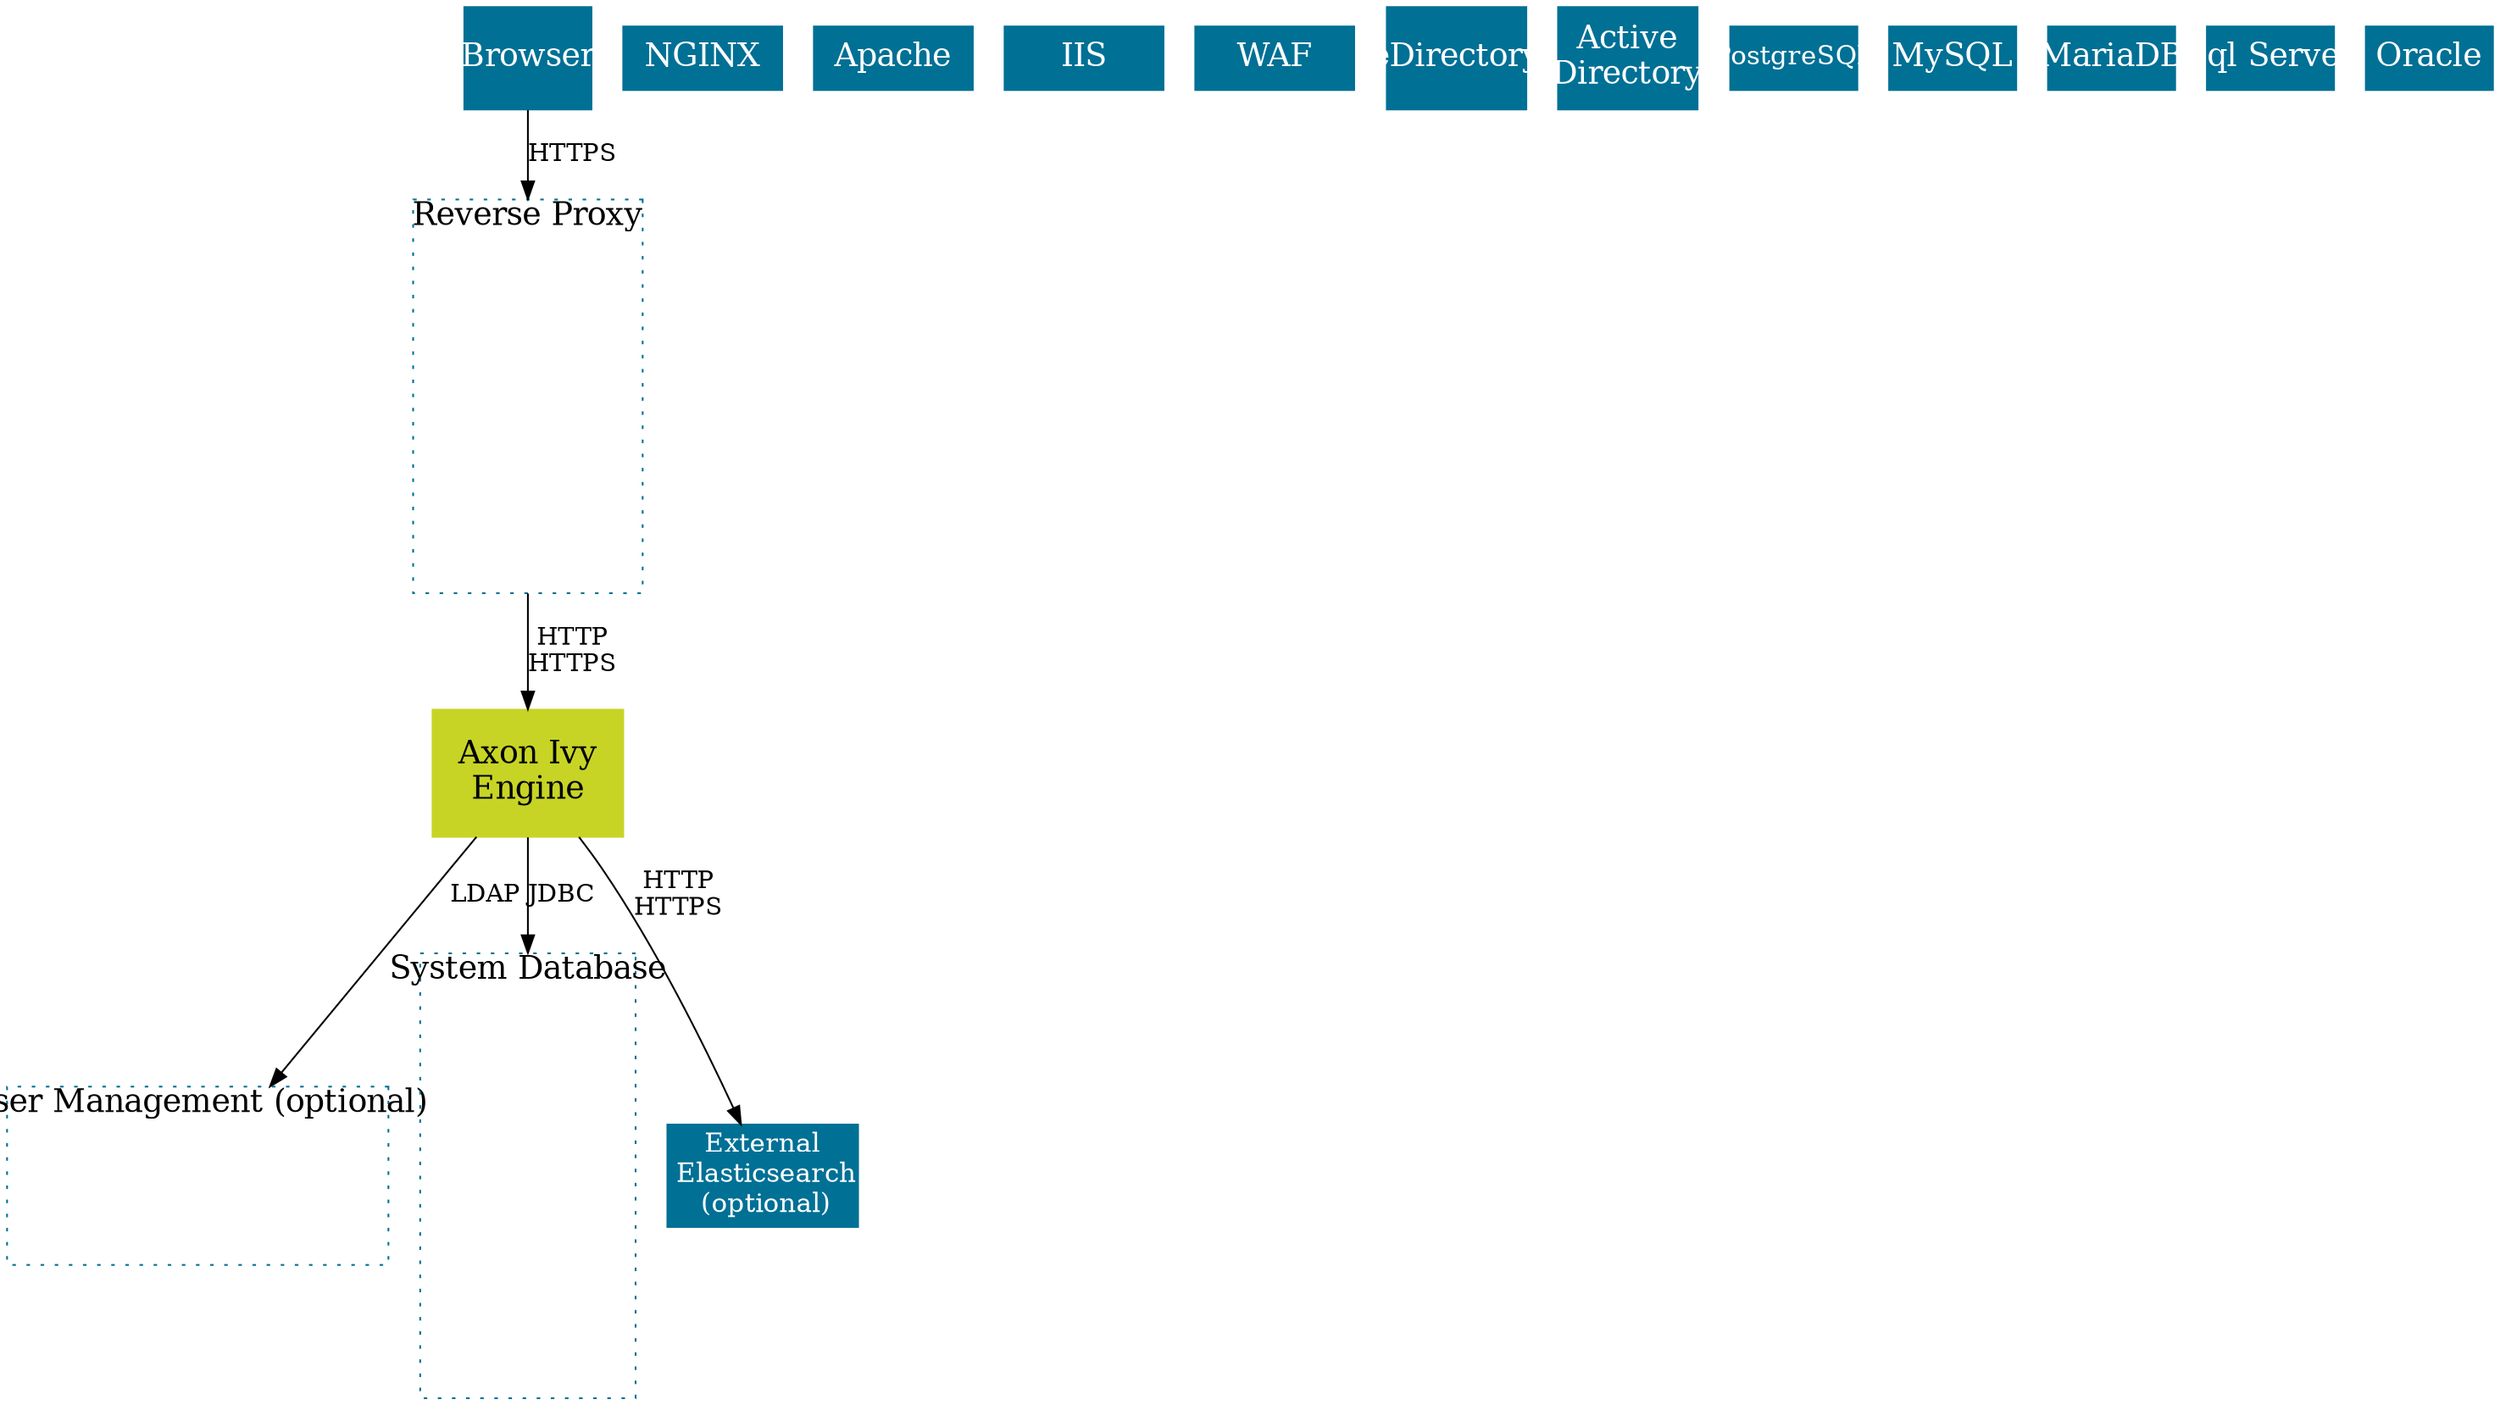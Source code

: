 
digraph overview {
  node [
    shape=box, 
    style=filled,
    margin=0 width=2 height=0.8
    fontcolor="white",    
    color="#007095",
    fixedsize=true,
    fontsize=18
  ];

  browser [ label="Browser", pos = "0,2.5!", width=1];

  frontendServers [ label="Reverse Proxy",pos = "2.25,2.5!" width=1.8 height=3.1 style="dotted" fontcolor="black" labelloc="t"];
  frontendNginx [ label="NGINX",pos = "2.25,3.4!" width=1.25 height=0.5];
  frontendApache [ label="Apache",pos = "2.25,2.8!" width=1.25 height=0.5];
  frontendIIS [ label="IIS",pos = "2.25,2.2!" width=1.25 height=0.5];
  frontendWAF [ label="WAF",pos = "2.25,1.6!" width=1.25 height=0.5];
 
  engine [label="Axon Ivy\nEngine", pos="5.4,2.5!", height="1", width="1.5", color="#C7D426", fontcolor="black"];
  
  userManagement [ label="User Management (optional)",pos = "5.4,0.7!" width=3 height=1.4 style="dotted" fontcolor="black" labelloc="t"];
  eDirectory [ label="eDirectory", width="1.1" pos="4.75,0.6!"];
  activeDirectory [ label="Active\nDirectory", width="1.1" pos="6,0.6!"];

  systemdb [ label="System Database", pos="8,2.5!" width=1.7 height=3.5 style="dotted" fontcolor="black" labelloc="t"]
  postgres [ label="PostgreSQL", pos="8,3.5!" width=1 height=0.5 fontsize=15]
  mysql [ label="MySQL", pos="8,2.9!" width=1 height=0.5]
  mariadb [ label="MariaDB", pos="8,2.3!" width=1 height=0.5]
  mssql [ label="Sql Server", pos="8,1.7!" width=1 height=0.5]
  oracle [ label="Oracle", pos="8,1.1!" width=1 height=0.5]

  elasticsearch [ label="External\n Elasticsearch\n (optional)", pos="5.4,4.25!" width=1.5 fontsize=15]

  browser -> frontendServers [ label="HTTPS"];
  frontendServers -> engine [ label="HTTP\nHTTPS" ];
  engine -> userManagement [ label="LDAP" ];
  engine -> systemdb [ label="JDBC" ];
  engine -> elasticsearch [label="HTTP\nHTTPS"];
}
